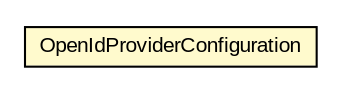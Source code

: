 #!/usr/local/bin/dot
#
# Class diagram 
# Generated by UMLGraph version R5_6-24-gf6e263 (http://www.umlgraph.org/)
#

digraph G {
	edge [fontname="arial",fontsize=10,labelfontname="arial",labelfontsize=10];
	node [fontname="arial",fontsize=10,shape=plaintext];
	nodesep=0.25;
	ranksep=0.5;
	// net.trajano.openidconnect.core.OpenIdProviderConfiguration
	c8660 [label=<<table title="net.trajano.openidconnect.core.OpenIdProviderConfiguration" border="0" cellborder="1" cellspacing="0" cellpadding="2" port="p" bgcolor="lemonChiffon" href="./OpenIdProviderConfiguration.html">
		<tr><td><table border="0" cellspacing="0" cellpadding="1">
<tr><td align="center" balign="center"> OpenIdProviderConfiguration </td></tr>
		</table></td></tr>
		</table>>, URL="./OpenIdProviderConfiguration.html", fontname="arial", fontcolor="black", fontsize=10.0];
}

